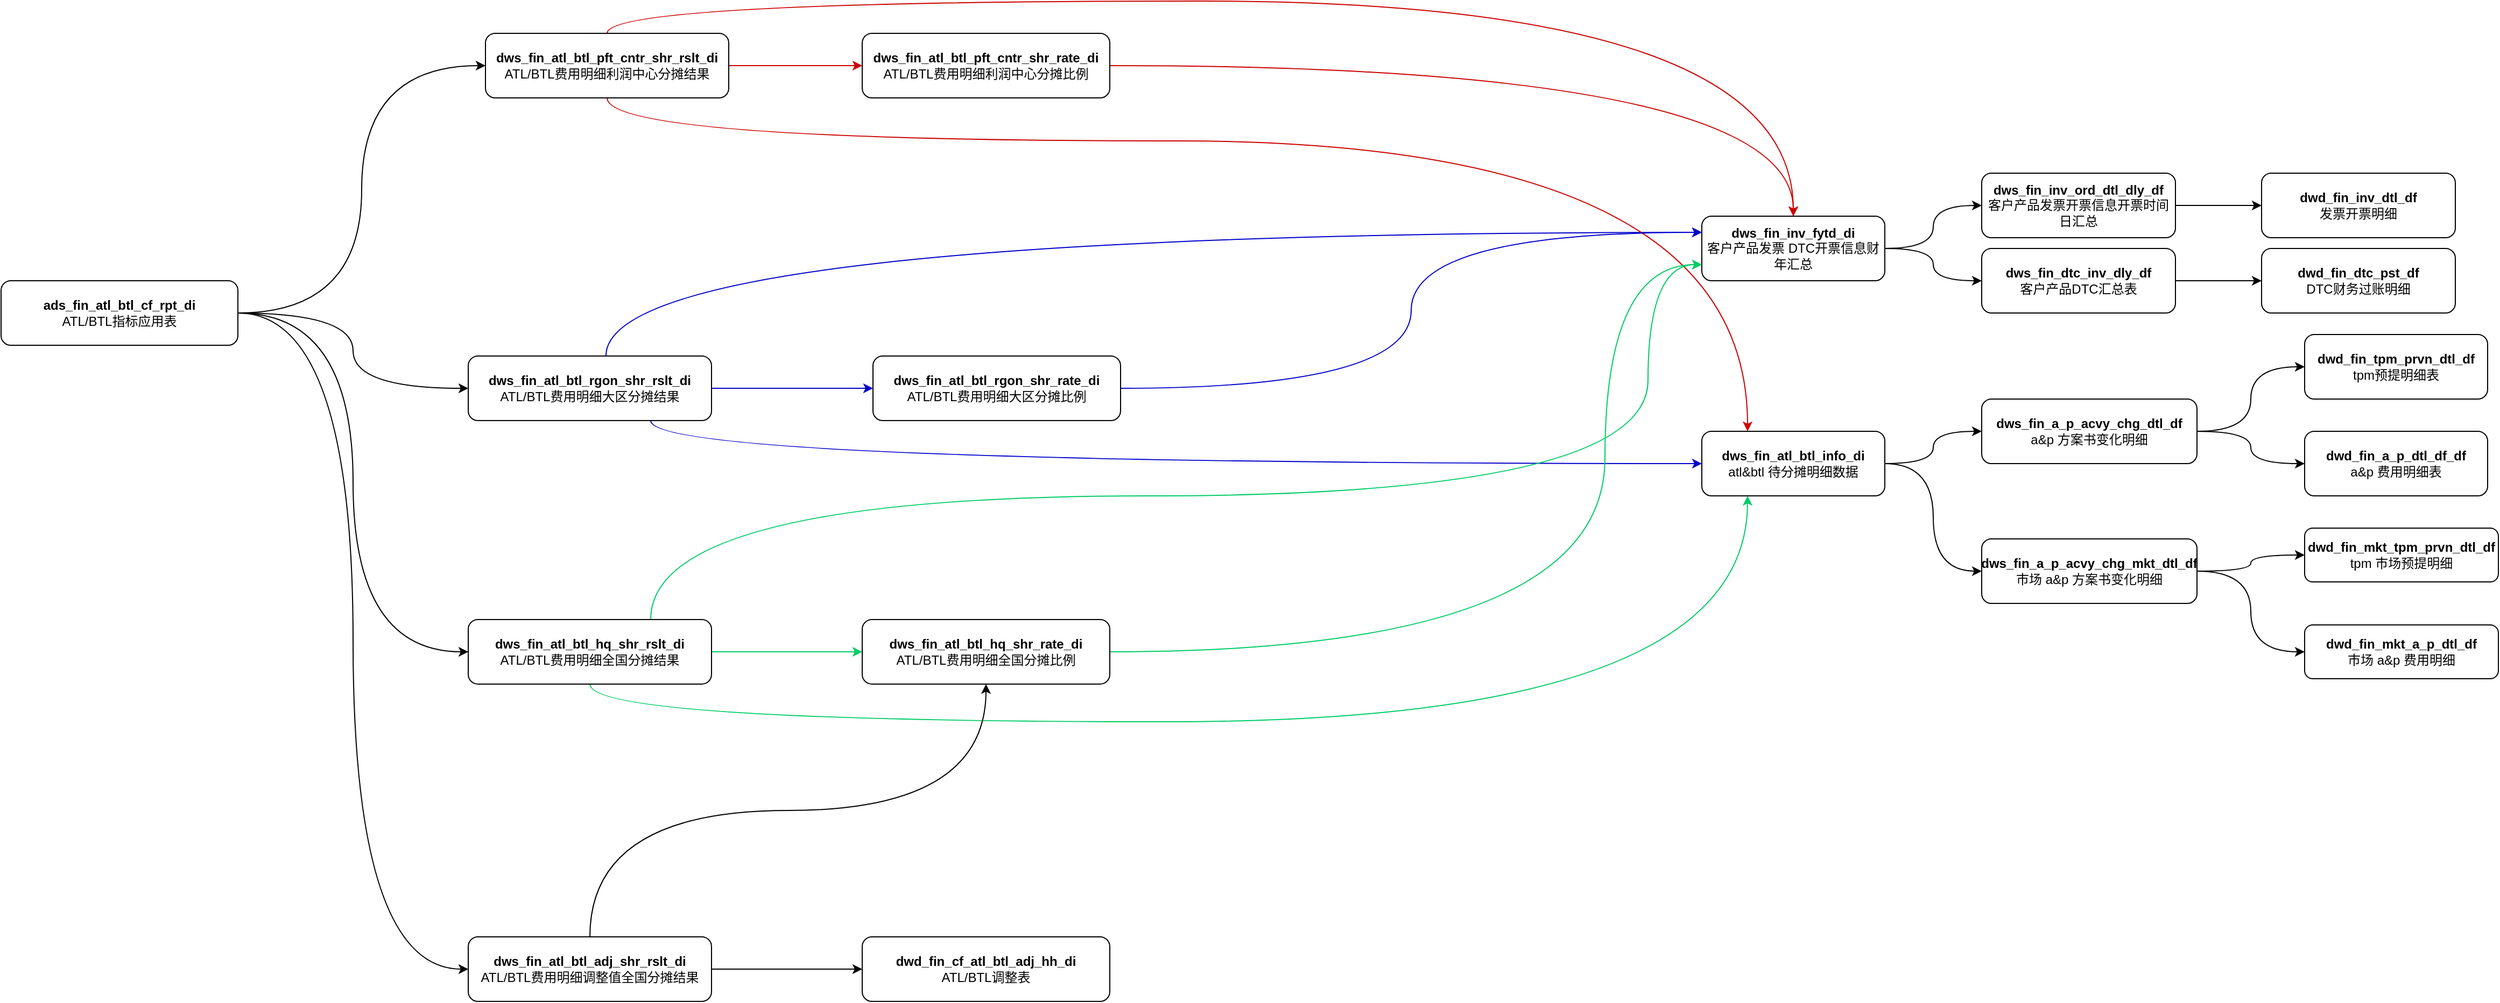 <mxfile version="26.0.13">
  <diagram name="第 1 页" id="iGHmIZ3LZTDbb6ntpi60">
    <mxGraphModel dx="2329" dy="1855" grid="1" gridSize="10" guides="1" tooltips="1" connect="1" arrows="1" fold="1" page="1" pageScale="1" pageWidth="827" pageHeight="1169" math="0" shadow="0">
      <root>
        <mxCell id="0" />
        <mxCell id="1" parent="0" />
        <mxCell id="Ziax8fxTvrLB9GdavN1S-3" style="edgeStyle=orthogonalEdgeStyle;rounded=0;orthogonalLoop=1;jettySize=auto;html=1;entryX=0;entryY=0.5;entryDx=0;entryDy=0;curved=1;" parent="1" source="Ziax8fxTvrLB9GdavN1S-1" target="Ziax8fxTvrLB9GdavN1S-2" edge="1">
          <mxGeometry relative="1" as="geometry" />
        </mxCell>
        <mxCell id="Ziax8fxTvrLB9GdavN1S-5" style="edgeStyle=orthogonalEdgeStyle;rounded=0;orthogonalLoop=1;jettySize=auto;html=1;entryX=0;entryY=0.5;entryDx=0;entryDy=0;curved=1;" parent="1" source="Ziax8fxTvrLB9GdavN1S-1" target="Ziax8fxTvrLB9GdavN1S-4" edge="1">
          <mxGeometry relative="1" as="geometry" />
        </mxCell>
        <mxCell id="Ziax8fxTvrLB9GdavN1S-7" style="edgeStyle=orthogonalEdgeStyle;rounded=0;orthogonalLoop=1;jettySize=auto;html=1;entryX=0;entryY=0.5;entryDx=0;entryDy=0;curved=1;" parent="1" source="Ziax8fxTvrLB9GdavN1S-1" target="Ziax8fxTvrLB9GdavN1S-6" edge="1">
          <mxGeometry relative="1" as="geometry" />
        </mxCell>
        <mxCell id="Ziax8fxTvrLB9GdavN1S-9" style="edgeStyle=orthogonalEdgeStyle;rounded=0;orthogonalLoop=1;jettySize=auto;html=1;entryX=0;entryY=0.5;entryDx=0;entryDy=0;curved=1;" parent="1" source="Ziax8fxTvrLB9GdavN1S-1" target="Ziax8fxTvrLB9GdavN1S-8" edge="1">
          <mxGeometry relative="1" as="geometry" />
        </mxCell>
        <mxCell id="Ziax8fxTvrLB9GdavN1S-1" value="&lt;b&gt;ads_fin_atl_btl_cf_rpt_di&lt;/b&gt;&lt;div&gt;ATL/BTL指标应用表&lt;/div&gt;" style="rounded=1;whiteSpace=wrap;html=1;" parent="1" vertex="1">
          <mxGeometry x="-20" y="110" width="220" height="60" as="geometry" />
        </mxCell>
        <mxCell id="bz2IT3Z17b47Xwp1ipDZ-12" style="edgeStyle=orthogonalEdgeStyle;rounded=0;orthogonalLoop=1;jettySize=auto;html=1;entryX=0;entryY=0.25;entryDx=0;entryDy=0;curved=1;exitX=0.566;exitY=0;exitDx=0;exitDy=0;exitPerimeter=0;strokeColor=#0000CC;" edge="1" parent="1" source="Ziax8fxTvrLB9GdavN1S-2" target="Ziax8fxTvrLB9GdavN1S-25">
          <mxGeometry relative="1" as="geometry" />
        </mxCell>
        <mxCell id="bz2IT3Z17b47Xwp1ipDZ-15" style="edgeStyle=orthogonalEdgeStyle;rounded=0;orthogonalLoop=1;jettySize=auto;html=1;entryX=0;entryY=0.5;entryDx=0;entryDy=0;curved=1;strokeColor=#0000CC;" edge="1" parent="1" source="Ziax8fxTvrLB9GdavN1S-2" target="bz2IT3Z17b47Xwp1ipDZ-14">
          <mxGeometry relative="1" as="geometry" />
        </mxCell>
        <mxCell id="bz2IT3Z17b47Xwp1ipDZ-24" style="edgeStyle=orthogonalEdgeStyle;rounded=0;orthogonalLoop=1;jettySize=auto;html=1;entryX=0;entryY=0.5;entryDx=0;entryDy=0;curved=1;exitX=0.75;exitY=1;exitDx=0;exitDy=0;strokeColor=#0000CC;" edge="1" parent="1" source="Ziax8fxTvrLB9GdavN1S-2" target="Ziax8fxTvrLB9GdavN1S-10">
          <mxGeometry relative="1" as="geometry" />
        </mxCell>
        <mxCell id="Ziax8fxTvrLB9GdavN1S-2" value="&lt;b&gt;dws_fin_atl_btl_rgon_shr_rslt_di&lt;/b&gt;&lt;div&gt;ATL/BTL费用明细大区分摊结果&lt;/div&gt;" style="rounded=1;html=1;whiteSpace=wrap;" parent="1" vertex="1">
          <mxGeometry x="414" y="180" width="226" height="60" as="geometry" />
        </mxCell>
        <mxCell id="Ziax8fxTvrLB9GdavN1S-27" style="edgeStyle=orthogonalEdgeStyle;rounded=0;orthogonalLoop=1;jettySize=auto;html=1;entryX=0;entryY=0.5;entryDx=0;entryDy=0;curved=1;strokeColor=#CC0000;" parent="1" source="Ziax8fxTvrLB9GdavN1S-4" target="Ziax8fxTvrLB9GdavN1S-24" edge="1">
          <mxGeometry relative="1" as="geometry" />
        </mxCell>
        <mxCell id="bz2IT3Z17b47Xwp1ipDZ-11" style="edgeStyle=orthogonalEdgeStyle;rounded=0;orthogonalLoop=1;jettySize=auto;html=1;entryX=0.5;entryY=0;entryDx=0;entryDy=0;curved=1;strokeColor=#CC0000;" edge="1" parent="1" source="Ziax8fxTvrLB9GdavN1S-4" target="Ziax8fxTvrLB9GdavN1S-25">
          <mxGeometry relative="1" as="geometry">
            <mxPoint x="560" y="-170" as="targetPoint" />
            <Array as="points">
              <mxPoint x="543" y="-150" />
              <mxPoint x="1645" y="-150" />
            </Array>
          </mxGeometry>
        </mxCell>
        <mxCell id="bz2IT3Z17b47Xwp1ipDZ-22" style="edgeStyle=orthogonalEdgeStyle;rounded=0;orthogonalLoop=1;jettySize=auto;html=1;entryX=0.25;entryY=0;entryDx=0;entryDy=0;curved=1;strokeColor=#CC0000;" edge="1" parent="1" source="Ziax8fxTvrLB9GdavN1S-4" target="Ziax8fxTvrLB9GdavN1S-10">
          <mxGeometry relative="1" as="geometry">
            <Array as="points">
              <mxPoint x="543" y="-20" />
              <mxPoint x="1603" y="-20" />
            </Array>
          </mxGeometry>
        </mxCell>
        <mxCell id="Ziax8fxTvrLB9GdavN1S-4" value="&lt;b&gt;dws_fin_atl_btl_pft_cntr_shr_rslt_di&lt;/b&gt;&lt;div&gt;ATL/BTL费用明细利润中心分摊结果&lt;/div&gt;" style="rounded=1;html=1;whiteSpace=wrap;" parent="1" vertex="1">
          <mxGeometry x="430" y="-120" width="226" height="60" as="geometry" />
        </mxCell>
        <mxCell id="bz2IT3Z17b47Xwp1ipDZ-18" style="edgeStyle=orthogonalEdgeStyle;rounded=0;orthogonalLoop=1;jettySize=auto;html=1;entryX=0.25;entryY=1;entryDx=0;entryDy=0;exitX=0.5;exitY=1;exitDx=0;exitDy=0;curved=1;strokeColor=#00CC66;" edge="1" parent="1" source="Ziax8fxTvrLB9GdavN1S-6" target="Ziax8fxTvrLB9GdavN1S-10">
          <mxGeometry relative="1" as="geometry">
            <Array as="points">
              <mxPoint x="527" y="520" />
              <mxPoint x="1603" y="520" />
            </Array>
          </mxGeometry>
        </mxCell>
        <mxCell id="bz2IT3Z17b47Xwp1ipDZ-20" style="edgeStyle=orthogonalEdgeStyle;rounded=0;orthogonalLoop=1;jettySize=auto;html=1;entryX=0;entryY=0.5;entryDx=0;entryDy=0;curved=1;strokeColor=#00CC66;" edge="1" parent="1" source="Ziax8fxTvrLB9GdavN1S-6" target="bz2IT3Z17b47Xwp1ipDZ-19">
          <mxGeometry relative="1" as="geometry" />
        </mxCell>
        <mxCell id="bz2IT3Z17b47Xwp1ipDZ-26" style="edgeStyle=orthogonalEdgeStyle;rounded=0;orthogonalLoop=1;jettySize=auto;html=1;entryX=0;entryY=0.75;entryDx=0;entryDy=0;curved=1;exitX=0.75;exitY=0;exitDx=0;exitDy=0;strokeColor=#00CC66;" edge="1" parent="1" source="Ziax8fxTvrLB9GdavN1S-6" target="Ziax8fxTvrLB9GdavN1S-25">
          <mxGeometry relative="1" as="geometry">
            <Array as="points">
              <mxPoint x="584" y="310" />
              <mxPoint x="1510" y="310" />
              <mxPoint x="1510" y="95" />
            </Array>
          </mxGeometry>
        </mxCell>
        <mxCell id="Ziax8fxTvrLB9GdavN1S-6" value="&lt;b&gt;dws_fin_atl_btl_hq_shr_rslt_di&lt;/b&gt;&lt;div&gt;ATL/BTL费用明细全国分摊结果&lt;/div&gt;" style="rounded=1;whiteSpace=wrap;html=1;" parent="1" vertex="1">
          <mxGeometry x="414" y="425" width="226" height="60" as="geometry" />
        </mxCell>
        <mxCell id="bz2IT3Z17b47Xwp1ipDZ-27" style="edgeStyle=orthogonalEdgeStyle;rounded=0;orthogonalLoop=1;jettySize=auto;html=1;entryX=0.5;entryY=1;entryDx=0;entryDy=0;curved=1;exitX=0.5;exitY=0;exitDx=0;exitDy=0;" edge="1" parent="1" source="Ziax8fxTvrLB9GdavN1S-8" target="bz2IT3Z17b47Xwp1ipDZ-19">
          <mxGeometry relative="1" as="geometry" />
        </mxCell>
        <mxCell id="bz2IT3Z17b47Xwp1ipDZ-29" style="edgeStyle=orthogonalEdgeStyle;rounded=0;orthogonalLoop=1;jettySize=auto;html=1;entryX=0;entryY=0.5;entryDx=0;entryDy=0;curved=1;" edge="1" parent="1" source="Ziax8fxTvrLB9GdavN1S-8" target="bz2IT3Z17b47Xwp1ipDZ-28">
          <mxGeometry relative="1" as="geometry" />
        </mxCell>
        <mxCell id="Ziax8fxTvrLB9GdavN1S-8" value="&lt;b&gt;dws_fin_atl_btl_adj_shr_rslt_di&lt;/b&gt;&lt;div&gt;ATL/BTL费用明细调整值全国分摊结果&lt;/div&gt;" style="rounded=1;whiteSpace=wrap;html=1;" parent="1" vertex="1">
          <mxGeometry x="414" y="720" width="226" height="60" as="geometry" />
        </mxCell>
        <mxCell id="Ziax8fxTvrLB9GdavN1S-14" style="edgeStyle=orthogonalEdgeStyle;rounded=0;orthogonalLoop=1;jettySize=auto;html=1;entryX=0;entryY=0.5;entryDx=0;entryDy=0;curved=1;" parent="1" source="Ziax8fxTvrLB9GdavN1S-10" target="Ziax8fxTvrLB9GdavN1S-12" edge="1">
          <mxGeometry relative="1" as="geometry" />
        </mxCell>
        <mxCell id="Ziax8fxTvrLB9GdavN1S-15" style="edgeStyle=orthogonalEdgeStyle;rounded=0;orthogonalLoop=1;jettySize=auto;html=1;entryX=0;entryY=0.5;entryDx=0;entryDy=0;curved=1;" parent="1" source="Ziax8fxTvrLB9GdavN1S-10" target="Ziax8fxTvrLB9GdavN1S-13" edge="1">
          <mxGeometry relative="1" as="geometry" />
        </mxCell>
        <mxCell id="Ziax8fxTvrLB9GdavN1S-10" value="&lt;b&gt;dws_fin_atl_btl_info_di&lt;/b&gt;&lt;div&gt;atl&amp;amp;btl 待分摊明细数据&lt;/div&gt;" style="rounded=1;whiteSpace=wrap;html=1;" parent="1" vertex="1">
          <mxGeometry x="1560" y="250" width="170" height="60" as="geometry" />
        </mxCell>
        <mxCell id="Ziax8fxTvrLB9GdavN1S-18" style="edgeStyle=orthogonalEdgeStyle;rounded=0;orthogonalLoop=1;jettySize=auto;html=1;curved=1;" parent="1" source="Ziax8fxTvrLB9GdavN1S-12" target="Ziax8fxTvrLB9GdavN1S-16" edge="1">
          <mxGeometry relative="1" as="geometry" />
        </mxCell>
        <mxCell id="Ziax8fxTvrLB9GdavN1S-19" style="edgeStyle=orthogonalEdgeStyle;rounded=0;orthogonalLoop=1;jettySize=auto;html=1;entryX=0;entryY=0.5;entryDx=0;entryDy=0;curved=1;" parent="1" source="Ziax8fxTvrLB9GdavN1S-12" target="Ziax8fxTvrLB9GdavN1S-17" edge="1">
          <mxGeometry relative="1" as="geometry" />
        </mxCell>
        <mxCell id="Ziax8fxTvrLB9GdavN1S-12" value="&lt;b&gt;dws_fin_a_p_acvy_chg_dtl_df&lt;/b&gt;&lt;div&gt;a&amp;amp;p 方案书变化明细&lt;/div&gt;" style="rounded=1;whiteSpace=wrap;html=1;" parent="1" vertex="1">
          <mxGeometry x="1820" y="220" width="200" height="60" as="geometry" />
        </mxCell>
        <mxCell id="Ziax8fxTvrLB9GdavN1S-22" style="edgeStyle=orthogonalEdgeStyle;rounded=0;orthogonalLoop=1;jettySize=auto;html=1;entryX=0;entryY=0.5;entryDx=0;entryDy=0;curved=1;" parent="1" source="Ziax8fxTvrLB9GdavN1S-13" target="Ziax8fxTvrLB9GdavN1S-20" edge="1">
          <mxGeometry relative="1" as="geometry" />
        </mxCell>
        <mxCell id="Ziax8fxTvrLB9GdavN1S-23" style="edgeStyle=orthogonalEdgeStyle;rounded=0;orthogonalLoop=1;jettySize=auto;html=1;entryX=0;entryY=0.5;entryDx=0;entryDy=0;curved=1;" parent="1" source="Ziax8fxTvrLB9GdavN1S-13" target="Ziax8fxTvrLB9GdavN1S-21" edge="1">
          <mxGeometry relative="1" as="geometry" />
        </mxCell>
        <mxCell id="Ziax8fxTvrLB9GdavN1S-13" value="&lt;b&gt;dws_fin_a_p_acvy_chg_mkt_dtl_df&lt;/b&gt;&lt;div&gt;市场 a&amp;amp;p 方案书变化明细&lt;/div&gt;" style="rounded=1;whiteSpace=wrap;html=1;" parent="1" vertex="1">
          <mxGeometry x="1820" y="350" width="200" height="60" as="geometry" />
        </mxCell>
        <mxCell id="Ziax8fxTvrLB9GdavN1S-16" value="&lt;b&gt;dwd_fin_tpm_prvn_dtl_df&lt;/b&gt;&lt;br&gt;tpm预提明细表" style="rounded=1;whiteSpace=wrap;html=1;" parent="1" vertex="1">
          <mxGeometry x="2120" y="160" width="170" height="60" as="geometry" />
        </mxCell>
        <mxCell id="Ziax8fxTvrLB9GdavN1S-17" value="&lt;b&gt;dwd_fin_a_p_dtl_df_df&lt;/b&gt;&lt;br&gt;a&amp;amp;p 费用明细表" style="rounded=1;whiteSpace=wrap;html=1;" parent="1" vertex="1">
          <mxGeometry x="2120" y="250" width="170" height="60" as="geometry" />
        </mxCell>
        <mxCell id="Ziax8fxTvrLB9GdavN1S-20" value="&lt;b&gt;dwd_fin_mkt_tpm_prvn_dtl_df&lt;/b&gt;&lt;br&gt;tpm 市场预提明细" style="rounded=1;whiteSpace=wrap;html=1;" parent="1" vertex="1">
          <mxGeometry x="2120" y="340" width="180" height="50" as="geometry" />
        </mxCell>
        <mxCell id="Ziax8fxTvrLB9GdavN1S-21" value="&lt;b&gt;dwd_fin_mkt_a_p_dtl_df&lt;/b&gt;&lt;br&gt;&lt;div&gt;市场 a&amp;amp;p 费用明细&lt;/div&gt;" style="rounded=1;whiteSpace=wrap;html=1;" parent="1" vertex="1">
          <mxGeometry x="2120" y="430" width="180" height="50" as="geometry" />
        </mxCell>
        <mxCell id="Ziax8fxTvrLB9GdavN1S-28" style="edgeStyle=orthogonalEdgeStyle;rounded=0;orthogonalLoop=1;jettySize=auto;html=1;curved=1;strokeColor=#CC0000;" parent="1" source="Ziax8fxTvrLB9GdavN1S-24" target="Ziax8fxTvrLB9GdavN1S-25" edge="1">
          <mxGeometry relative="1" as="geometry" />
        </mxCell>
        <mxCell id="Ziax8fxTvrLB9GdavN1S-24" value="&lt;b&gt;dws_fin_atl_btl_pft_cntr_shr_rate_di&lt;/b&gt;&lt;div&gt;ATL/BTL费用明细利润中心分摊比例&lt;/div&gt;" style="rounded=1;html=1;whiteSpace=wrap;" parent="1" vertex="1">
          <mxGeometry x="780" y="-120" width="230" height="60" as="geometry" />
        </mxCell>
        <mxCell id="bz2IT3Z17b47Xwp1ipDZ-2" style="edgeStyle=orthogonalEdgeStyle;rounded=0;orthogonalLoop=1;jettySize=auto;html=1;entryX=0;entryY=0.5;entryDx=0;entryDy=0;curved=1;" edge="1" parent="1" source="Ziax8fxTvrLB9GdavN1S-25" target="bz2IT3Z17b47Xwp1ipDZ-1">
          <mxGeometry relative="1" as="geometry" />
        </mxCell>
        <mxCell id="bz2IT3Z17b47Xwp1ipDZ-6" style="edgeStyle=orthogonalEdgeStyle;rounded=0;orthogonalLoop=1;jettySize=auto;html=1;entryX=0;entryY=0.5;entryDx=0;entryDy=0;curved=1;" edge="1" parent="1" source="Ziax8fxTvrLB9GdavN1S-25" target="bz2IT3Z17b47Xwp1ipDZ-5">
          <mxGeometry relative="1" as="geometry" />
        </mxCell>
        <mxCell id="Ziax8fxTvrLB9GdavN1S-25" value="&lt;b&gt;dws_fin_inv_fytd_di&lt;/b&gt;&lt;div&gt;客户产品发票 DTC开票信息财年汇总&lt;/div&gt;" style="rounded=1;whiteSpace=wrap;html=1;" parent="1" vertex="1">
          <mxGeometry x="1560" y="50" width="170" height="60" as="geometry" />
        </mxCell>
        <mxCell id="bz2IT3Z17b47Xwp1ipDZ-4" style="edgeStyle=orthogonalEdgeStyle;rounded=0;orthogonalLoop=1;jettySize=auto;html=1;curved=1;" edge="1" parent="1" source="bz2IT3Z17b47Xwp1ipDZ-1" target="bz2IT3Z17b47Xwp1ipDZ-3">
          <mxGeometry relative="1" as="geometry" />
        </mxCell>
        <mxCell id="bz2IT3Z17b47Xwp1ipDZ-1" value="&lt;b&gt;dws_fin_inv_ord_dtl_dly_df&lt;/b&gt;&lt;br&gt;&lt;div&gt;客户产品发票开票信息开票时间日汇总&lt;/div&gt;" style="rounded=1;whiteSpace=wrap;html=1;" vertex="1" parent="1">
          <mxGeometry x="1820" y="10" width="180" height="60" as="geometry" />
        </mxCell>
        <mxCell id="bz2IT3Z17b47Xwp1ipDZ-3" value="&lt;b&gt;dwd_fin_inv_dtl_df&lt;/b&gt;&lt;br&gt;&lt;div&gt;发票开票明细&lt;/div&gt;" style="rounded=1;whiteSpace=wrap;html=1;" vertex="1" parent="1">
          <mxGeometry x="2080" y="10" width="180" height="60" as="geometry" />
        </mxCell>
        <mxCell id="bz2IT3Z17b47Xwp1ipDZ-8" style="edgeStyle=orthogonalEdgeStyle;rounded=0;orthogonalLoop=1;jettySize=auto;html=1;entryX=0;entryY=0.5;entryDx=0;entryDy=0;curved=1;" edge="1" parent="1" source="bz2IT3Z17b47Xwp1ipDZ-5" target="bz2IT3Z17b47Xwp1ipDZ-7">
          <mxGeometry relative="1" as="geometry" />
        </mxCell>
        <mxCell id="bz2IT3Z17b47Xwp1ipDZ-5" value="&lt;b&gt;dws_fin_dtc_inv_dly_df&lt;/b&gt;&lt;br&gt;&lt;div&gt;客户产品DTC汇总表&lt;/div&gt;" style="rounded=1;whiteSpace=wrap;html=1;" vertex="1" parent="1">
          <mxGeometry x="1820" y="80" width="180" height="60" as="geometry" />
        </mxCell>
        <mxCell id="bz2IT3Z17b47Xwp1ipDZ-7" value="&lt;b&gt;dwd_fin_dtc_pst_df&lt;/b&gt;&lt;br&gt;&lt;div&gt;DTC财务过账明细&lt;/div&gt;" style="rounded=1;whiteSpace=wrap;html=1;" vertex="1" parent="1">
          <mxGeometry x="2080" y="80" width="180" height="60" as="geometry" />
        </mxCell>
        <mxCell id="bz2IT3Z17b47Xwp1ipDZ-23" style="edgeStyle=orthogonalEdgeStyle;rounded=0;orthogonalLoop=1;jettySize=auto;html=1;entryX=0;entryY=0.25;entryDx=0;entryDy=0;curved=1;strokeColor=#0000CC;" edge="1" parent="1" source="bz2IT3Z17b47Xwp1ipDZ-14" target="Ziax8fxTvrLB9GdavN1S-25">
          <mxGeometry relative="1" as="geometry" />
        </mxCell>
        <mxCell id="bz2IT3Z17b47Xwp1ipDZ-14" value="&lt;b&gt;dws_fin_atl_btl_rgon_shr_rate_di&lt;/b&gt;&lt;br&gt;&lt;div&gt;ATL/BTL费用明细大区分摊比例&lt;/div&gt;" style="rounded=1;html=1;whiteSpace=wrap;" vertex="1" parent="1">
          <mxGeometry x="790" y="180" width="230" height="60" as="geometry" />
        </mxCell>
        <mxCell id="bz2IT3Z17b47Xwp1ipDZ-21" style="edgeStyle=orthogonalEdgeStyle;rounded=0;orthogonalLoop=1;jettySize=auto;html=1;entryX=0;entryY=0.75;entryDx=0;entryDy=0;curved=1;strokeColor=#00CC66;" edge="1" parent="1" source="bz2IT3Z17b47Xwp1ipDZ-19" target="Ziax8fxTvrLB9GdavN1S-25">
          <mxGeometry relative="1" as="geometry">
            <Array as="points">
              <mxPoint x="1470" y="455" />
              <mxPoint x="1470" y="95" />
            </Array>
          </mxGeometry>
        </mxCell>
        <mxCell id="bz2IT3Z17b47Xwp1ipDZ-19" value="&lt;b&gt;dws_fin_atl_btl_hq_shr_rate_di&lt;/b&gt;&lt;br&gt;&lt;div&gt;ATL/BTL费用明细全国分摊比例&lt;/div&gt;" style="rounded=1;html=1;whiteSpace=wrap;" vertex="1" parent="1">
          <mxGeometry x="780" y="425" width="230" height="60" as="geometry" />
        </mxCell>
        <mxCell id="bz2IT3Z17b47Xwp1ipDZ-28" value="&lt;b&gt;dwd_fin_cf_atl_btl_adj_hh_di&lt;/b&gt;&lt;br&gt;&lt;div&gt;ATL/BTL调整表&lt;/div&gt;" style="rounded=1;html=1;whiteSpace=wrap;" vertex="1" parent="1">
          <mxGeometry x="780" y="720" width="230" height="60" as="geometry" />
        </mxCell>
      </root>
    </mxGraphModel>
  </diagram>
</mxfile>
